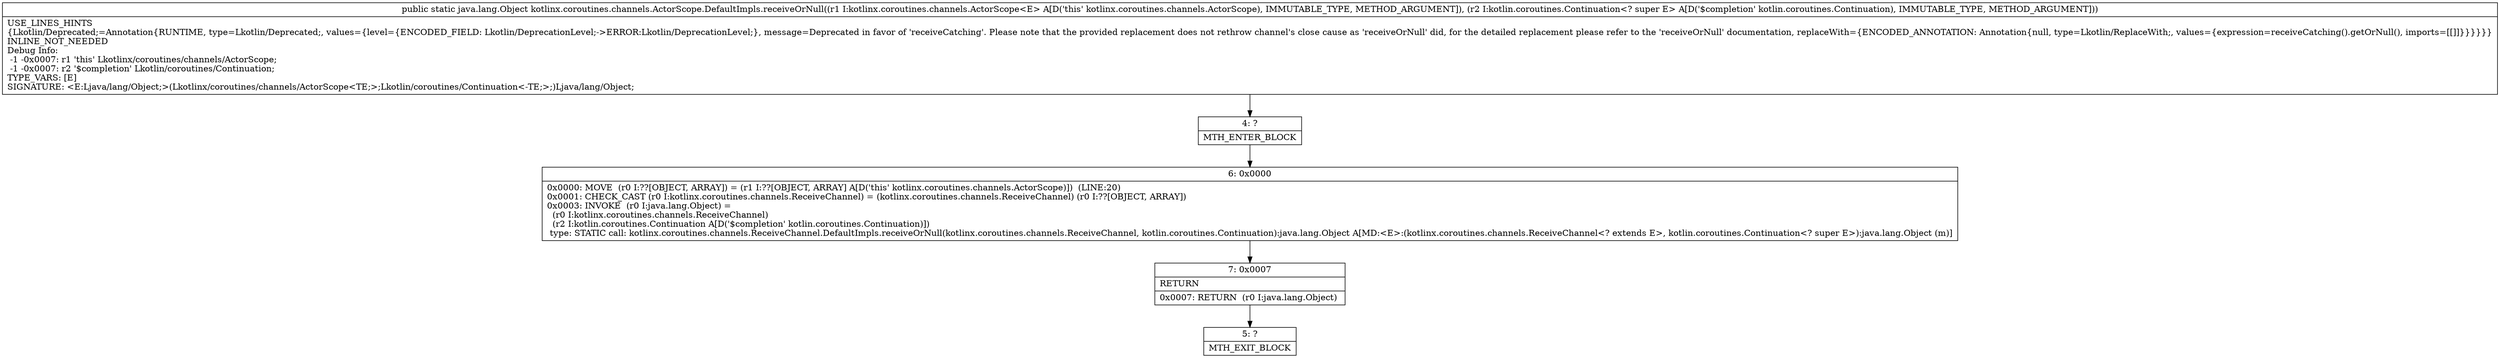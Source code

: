 digraph "CFG forkotlinx.coroutines.channels.ActorScope.DefaultImpls.receiveOrNull(Lkotlinx\/coroutines\/channels\/ActorScope;Lkotlin\/coroutines\/Continuation;)Ljava\/lang\/Object;" {
Node_4 [shape=record,label="{4\:\ ?|MTH_ENTER_BLOCK\l}"];
Node_6 [shape=record,label="{6\:\ 0x0000|0x0000: MOVE  (r0 I:??[OBJECT, ARRAY]) = (r1 I:??[OBJECT, ARRAY] A[D('this' kotlinx.coroutines.channels.ActorScope)])  (LINE:20)\l0x0001: CHECK_CAST (r0 I:kotlinx.coroutines.channels.ReceiveChannel) = (kotlinx.coroutines.channels.ReceiveChannel) (r0 I:??[OBJECT, ARRAY]) \l0x0003: INVOKE  (r0 I:java.lang.Object) = \l  (r0 I:kotlinx.coroutines.channels.ReceiveChannel)\l  (r2 I:kotlin.coroutines.Continuation A[D('$completion' kotlin.coroutines.Continuation)])\l type: STATIC call: kotlinx.coroutines.channels.ReceiveChannel.DefaultImpls.receiveOrNull(kotlinx.coroutines.channels.ReceiveChannel, kotlin.coroutines.Continuation):java.lang.Object A[MD:\<E\>:(kotlinx.coroutines.channels.ReceiveChannel\<? extends E\>, kotlin.coroutines.Continuation\<? super E\>):java.lang.Object (m)]\l}"];
Node_7 [shape=record,label="{7\:\ 0x0007|RETURN\l|0x0007: RETURN  (r0 I:java.lang.Object) \l}"];
Node_5 [shape=record,label="{5\:\ ?|MTH_EXIT_BLOCK\l}"];
MethodNode[shape=record,label="{public static java.lang.Object kotlinx.coroutines.channels.ActorScope.DefaultImpls.receiveOrNull((r1 I:kotlinx.coroutines.channels.ActorScope\<E\> A[D('this' kotlinx.coroutines.channels.ActorScope), IMMUTABLE_TYPE, METHOD_ARGUMENT]), (r2 I:kotlin.coroutines.Continuation\<? super E\> A[D('$completion' kotlin.coroutines.Continuation), IMMUTABLE_TYPE, METHOD_ARGUMENT]))  | USE_LINES_HINTS\l\{Lkotlin\/Deprecated;=Annotation\{RUNTIME, type=Lkotlin\/Deprecated;, values=\{level=\{ENCODED_FIELD: Lkotlin\/DeprecationLevel;\-\>ERROR:Lkotlin\/DeprecationLevel;\}, message=Deprecated in favor of 'receiveCatching'. Please note that the provided replacement does not rethrow channel's close cause as 'receiveOrNull' did, for the detailed replacement please refer to the 'receiveOrNull' documentation, replaceWith=\{ENCODED_ANNOTATION: Annotation\{null, type=Lkotlin\/ReplaceWith;, values=\{expression=receiveCatching().getOrNull(), imports=[[]]\}\}\}\}\}\}\lINLINE_NOT_NEEDED\lDebug Info:\l  \-1 \-0x0007: r1 'this' Lkotlinx\/coroutines\/channels\/ActorScope;\l  \-1 \-0x0007: r2 '$completion' Lkotlin\/coroutines\/Continuation;\lTYPE_VARS: [E]\lSIGNATURE: \<E:Ljava\/lang\/Object;\>(Lkotlinx\/coroutines\/channels\/ActorScope\<TE;\>;Lkotlin\/coroutines\/Continuation\<\-TE;\>;)Ljava\/lang\/Object;\l}"];
MethodNode -> Node_4;Node_4 -> Node_6;
Node_6 -> Node_7;
Node_7 -> Node_5;
}

